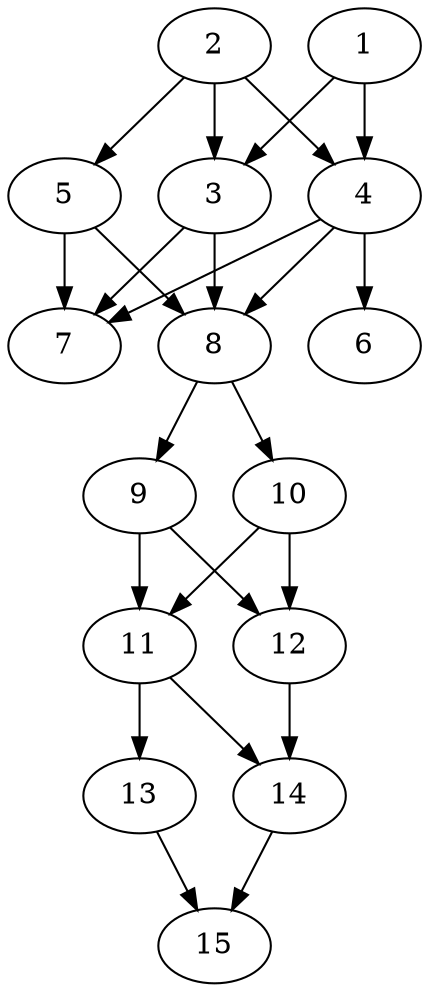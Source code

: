 // DAG automatically generated by daggen at Thu Oct  3 13:59:27 2019
// ./daggen --dot -n 15 --ccr 0.4 --fat 0.5 --regular 0.7 --density 0.9 --mindata 5242880 --maxdata 52428800 
digraph G {
  1 [size="125760000", alpha="0.12", expect_size="50304000"] 
  1 -> 3 [size ="50304000"]
  1 -> 4 [size ="50304000"]
  2 [size="79646720", alpha="0.13", expect_size="31858688"] 
  2 -> 3 [size ="31858688"]
  2 -> 4 [size ="31858688"]
  2 -> 5 [size ="31858688"]
  3 [size="115870720", alpha="0.19", expect_size="46348288"] 
  3 -> 7 [size ="46348288"]
  3 -> 8 [size ="46348288"]
  4 [size="21790720", alpha="0.05", expect_size="8716288"] 
  4 -> 6 [size ="8716288"]
  4 -> 7 [size ="8716288"]
  4 -> 8 [size ="8716288"]
  5 [size="23014400", alpha="0.13", expect_size="9205760"] 
  5 -> 7 [size ="9205760"]
  5 -> 8 [size ="9205760"]
  6 [size="86635520", alpha="0.06", expect_size="34654208"] 
  7 [size="73518080", alpha="0.06", expect_size="29407232"] 
  8 [size="103526400", alpha="0.09", expect_size="41410560"] 
  8 -> 9 [size ="41410560"]
  8 -> 10 [size ="41410560"]
  9 [size="130163200", alpha="0.00", expect_size="52065280"] 
  9 -> 11 [size ="52065280"]
  9 -> 12 [size ="52065280"]
  10 [size="42749440", alpha="0.03", expect_size="17099776"] 
  10 -> 11 [size ="17099776"]
  10 -> 12 [size ="17099776"]
  11 [size="127910400", alpha="0.08", expect_size="51164160"] 
  11 -> 13 [size ="51164160"]
  11 -> 14 [size ="51164160"]
  12 [size="80322560", alpha="0.14", expect_size="32129024"] 
  12 -> 14 [size ="32129024"]
  13 [size="39569920", alpha="0.18", expect_size="15827968"] 
  13 -> 15 [size ="15827968"]
  14 [size="32343040", alpha="0.13", expect_size="12937216"] 
  14 -> 15 [size ="12937216"]
  15 [size="59970560", alpha="0.17", expect_size="23988224"] 
}
